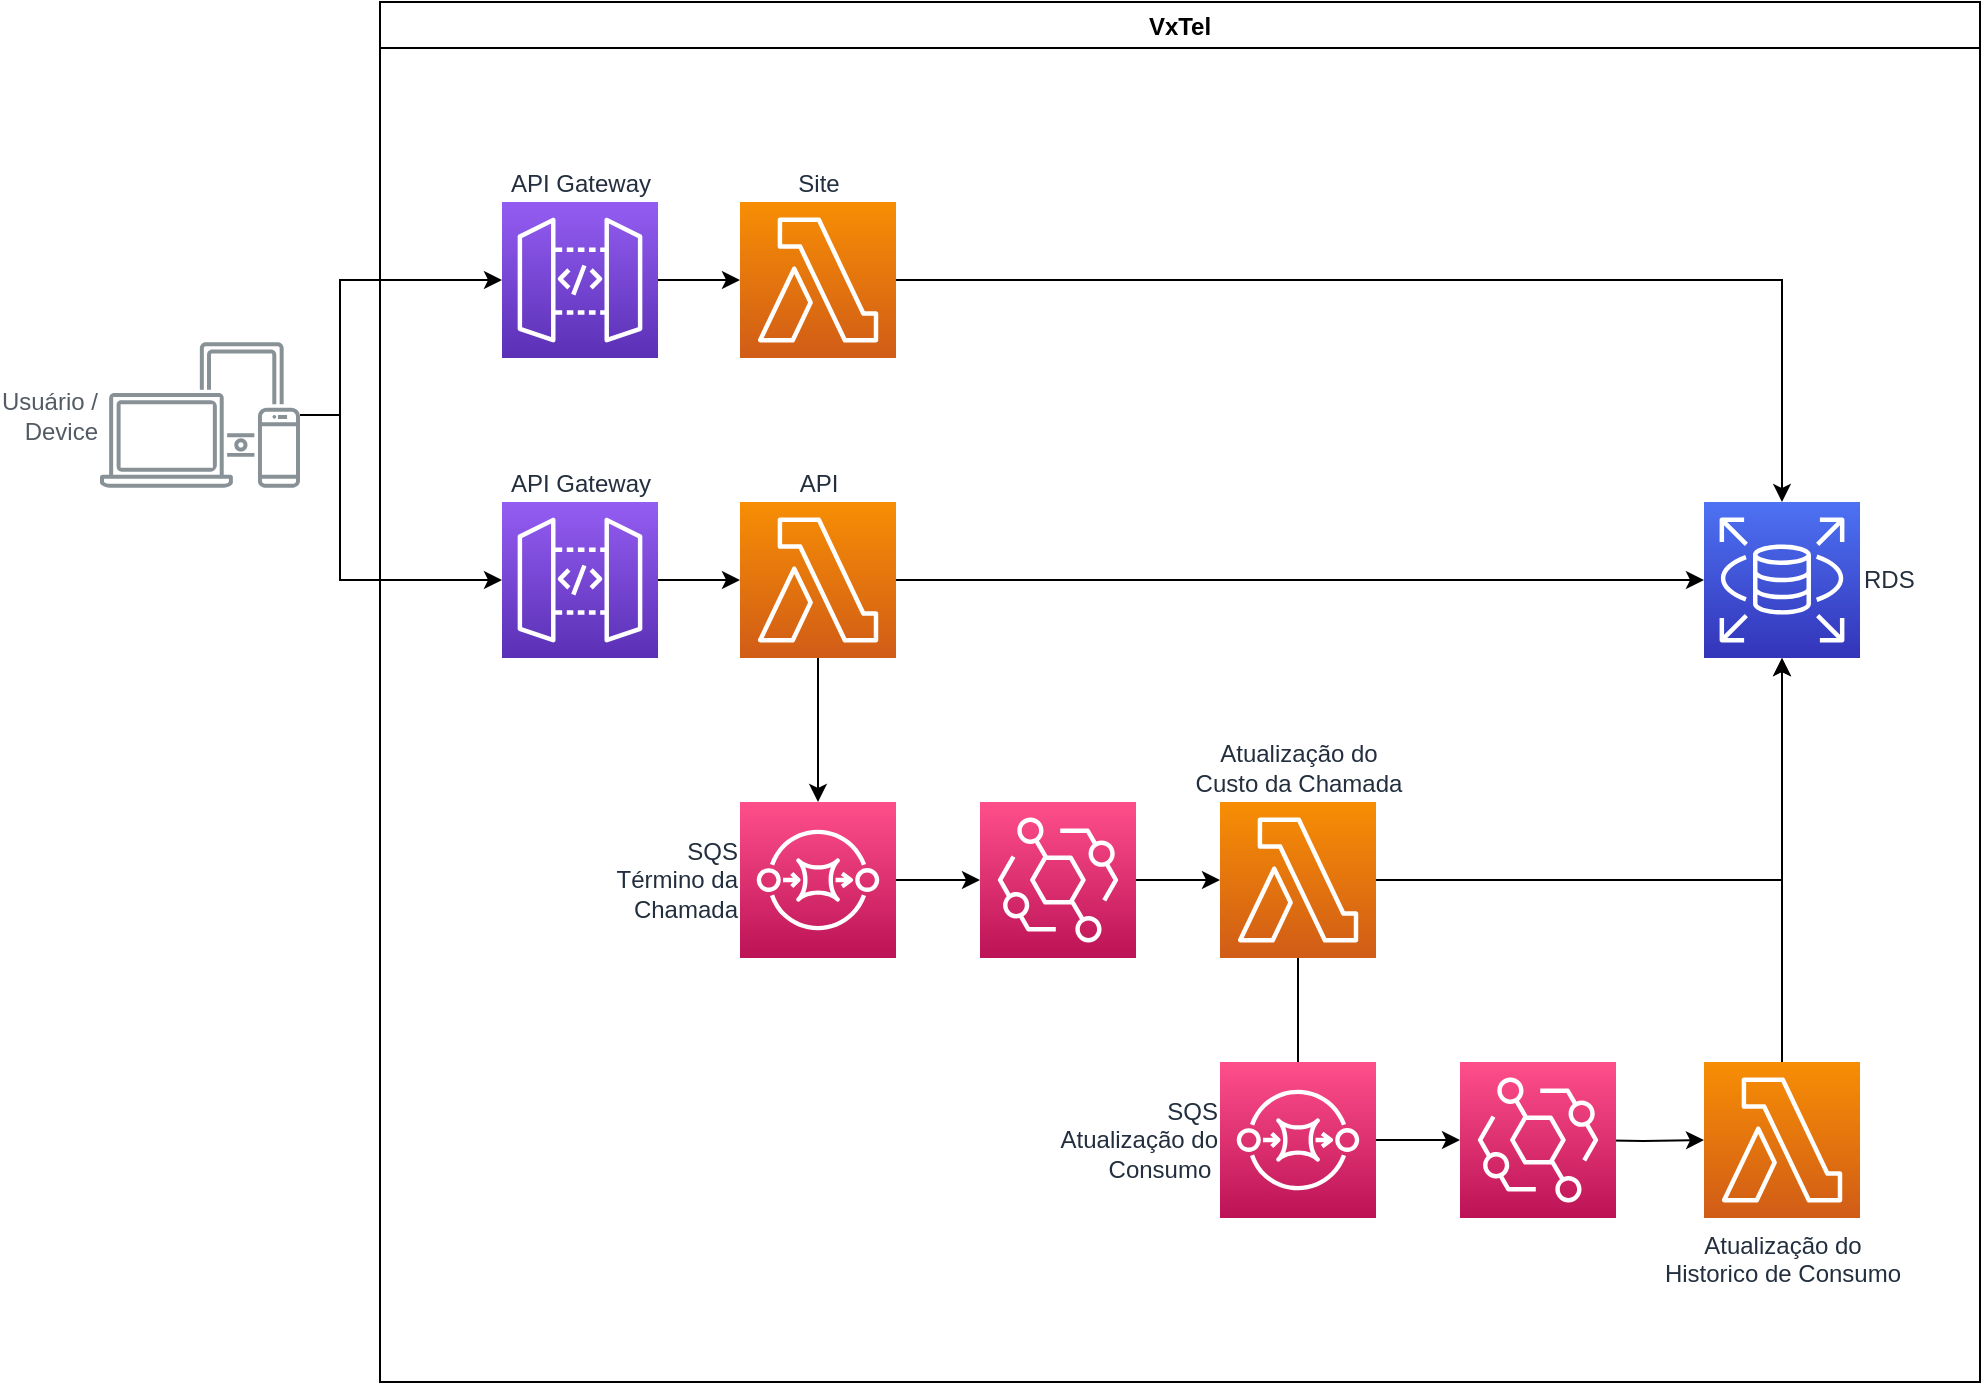 <mxfile version="19.0.3" type="device"><diagram id="Ht1M8jgEwFfnCIfOTk4-" name="Page-1"><mxGraphModel dx="1421" dy="865" grid="1" gridSize="10" guides="1" tooltips="1" connect="1" arrows="1" fold="1" page="1" pageScale="1" pageWidth="1169" pageHeight="827" math="0" shadow="0"><root><mxCell id="0"/><mxCell id="1" parent="0"/><mxCell id="pFu1C4NiIMPeKxRnngNB-5" style="edgeStyle=orthogonalEdgeStyle;rounded=0;orthogonalLoop=1;jettySize=auto;html=1;entryX=0;entryY=0.5;entryDx=0;entryDy=0;entryPerimeter=0;" parent="1" source="0ta-hrHlB09KMlmIib9z-6" target="0ta-hrHlB09KMlmIib9z-5" edge="1"><mxGeometry relative="1" as="geometry"><Array as="points"><mxPoint x="180" y="236"/><mxPoint x="180" y="319"/></Array></mxGeometry></mxCell><mxCell id="pFu1C4NiIMPeKxRnngNB-6" style="edgeStyle=orthogonalEdgeStyle;rounded=0;orthogonalLoop=1;jettySize=auto;html=1;" parent="1" source="0ta-hrHlB09KMlmIib9z-6" target="pFu1C4NiIMPeKxRnngNB-1" edge="1"><mxGeometry relative="1" as="geometry"><Array as="points"><mxPoint x="180" y="236"/><mxPoint x="180" y="169"/></Array></mxGeometry></mxCell><mxCell id="0ta-hrHlB09KMlmIib9z-6" value="Usuário /&lt;br&gt;Device" style="sketch=0;outlineConnect=0;gradientColor=none;fontColor=#545B64;strokeColor=none;fillColor=#879196;dashed=0;verticalLabelPosition=middle;verticalAlign=middle;align=right;html=1;fontSize=12;fontStyle=0;aspect=fixed;shape=mxgraph.aws4.illustration_devices;pointerEvents=1;labelPosition=left;" parent="1" vertex="1"><mxGeometry x="60" y="200" width="100" height="73" as="geometry"/></mxCell><mxCell id="0ta-hrHlB09KMlmIib9z-8" value="VxTel" style="swimlane;" parent="1" vertex="1"><mxGeometry x="200" y="30" width="800" height="690" as="geometry"><mxRectangle x="270" y="20" width="60" height="23" as="alternateBounds"/></mxGeometry></mxCell><mxCell id="0ta-hrHlB09KMlmIib9z-17" style="edgeStyle=orthogonalEdgeStyle;rounded=0;orthogonalLoop=1;jettySize=auto;html=1;entryX=0.5;entryY=0;entryDx=0;entryDy=0;entryPerimeter=0;" parent="0ta-hrHlB09KMlmIib9z-8" source="0ta-hrHlB09KMlmIib9z-1" target="0ta-hrHlB09KMlmIib9z-10" edge="1"><mxGeometry relative="1" as="geometry"/></mxCell><mxCell id="0ta-hrHlB09KMlmIib9z-23" style="edgeStyle=orthogonalEdgeStyle;rounded=0;orthogonalLoop=1;jettySize=auto;html=1;entryX=0;entryY=0.5;entryDx=0;entryDy=0;entryPerimeter=0;" parent="0ta-hrHlB09KMlmIib9z-8" source="0ta-hrHlB09KMlmIib9z-1" target="0ta-hrHlB09KMlmIib9z-3" edge="1"><mxGeometry relative="1" as="geometry"/></mxCell><mxCell id="0ta-hrHlB09KMlmIib9z-1" value="API" style="sketch=0;points=[[0,0,0],[0.25,0,0],[0.5,0,0],[0.75,0,0],[1,0,0],[0,1,0],[0.25,1,0],[0.5,1,0],[0.75,1,0],[1,1,0],[0,0.25,0],[0,0.5,0],[0,0.75,0],[1,0.25,0],[1,0.5,0],[1,0.75,0]];outlineConnect=0;fontColor=#232F3E;gradientColor=#F78E04;gradientDirection=north;fillColor=#D05C17;strokeColor=#ffffff;dashed=0;verticalLabelPosition=top;verticalAlign=bottom;align=center;html=1;fontSize=12;fontStyle=0;aspect=fixed;shape=mxgraph.aws4.resourceIcon;resIcon=mxgraph.aws4.lambda;labelPosition=center;" parent="0ta-hrHlB09KMlmIib9z-8" vertex="1"><mxGeometry x="180" y="250" width="78" height="78" as="geometry"/></mxCell><mxCell id="0ta-hrHlB09KMlmIib9z-3" value="RDS" style="sketch=0;points=[[0,0,0],[0.25,0,0],[0.5,0,0],[0.75,0,0],[1,0,0],[0,1,0],[0.25,1,0],[0.5,1,0],[0.75,1,0],[1,1,0],[0,0.25,0],[0,0.5,0],[0,0.75,0],[1,0.25,0],[1,0.5,0],[1,0.75,0]];outlineConnect=0;fontColor=#232F3E;gradientColor=#4D72F3;gradientDirection=north;fillColor=#3334B9;strokeColor=#ffffff;dashed=0;verticalLabelPosition=middle;verticalAlign=middle;align=left;html=1;fontSize=12;fontStyle=0;aspect=fixed;shape=mxgraph.aws4.resourceIcon;resIcon=mxgraph.aws4.rds;labelPosition=right;" parent="0ta-hrHlB09KMlmIib9z-8" vertex="1"><mxGeometry x="662" y="250" width="78" height="78" as="geometry"/></mxCell><mxCell id="0ta-hrHlB09KMlmIib9z-22" style="edgeStyle=orthogonalEdgeStyle;rounded=0;orthogonalLoop=1;jettySize=auto;html=1;entryX=0;entryY=0.5;entryDx=0;entryDy=0;entryPerimeter=0;" parent="0ta-hrHlB09KMlmIib9z-8" source="0ta-hrHlB09KMlmIib9z-5" target="0ta-hrHlB09KMlmIib9z-1" edge="1"><mxGeometry relative="1" as="geometry"/></mxCell><mxCell id="0ta-hrHlB09KMlmIib9z-5" value="API Gateway" style="sketch=0;points=[[0,0,0],[0.25,0,0],[0.5,0,0],[0.75,0,0],[1,0,0],[0,1,0],[0.25,1,0],[0.5,1,0],[0.75,1,0],[1,1,0],[0,0.25,0],[0,0.5,0],[0,0.75,0],[1,0.25,0],[1,0.5,0],[1,0.75,0]];outlineConnect=0;fontColor=#232F3E;gradientColor=#945DF2;gradientDirection=north;fillColor=#5A30B5;strokeColor=#ffffff;dashed=0;verticalLabelPosition=top;verticalAlign=bottom;align=center;html=1;fontSize=12;fontStyle=0;aspect=fixed;shape=mxgraph.aws4.resourceIcon;resIcon=mxgraph.aws4.api_gateway;labelPosition=center;" parent="0ta-hrHlB09KMlmIib9z-8" vertex="1"><mxGeometry x="61" y="250" width="78" height="78" as="geometry"/></mxCell><mxCell id="0ta-hrHlB09KMlmIib9z-15" style="edgeStyle=orthogonalEdgeStyle;rounded=0;orthogonalLoop=1;jettySize=auto;html=1;" parent="0ta-hrHlB09KMlmIib9z-8" source="0ta-hrHlB09KMlmIib9z-9" target="0ta-hrHlB09KMlmIib9z-3" edge="1"><mxGeometry relative="1" as="geometry"/></mxCell><mxCell id="0ta-hrHlB09KMlmIib9z-9" value="Atualização do &lt;br&gt;Custo da Chamada" style="sketch=0;points=[[0,0,0],[0.25,0,0],[0.5,0,0],[0.75,0,0],[1,0,0],[0,1,0],[0.25,1,0],[0.5,1,0],[0.75,1,0],[1,1,0],[0,0.25,0],[0,0.5,0],[0,0.75,0],[1,0.25,0],[1,0.5,0],[1,0.75,0]];outlineConnect=0;fontColor=#232F3E;gradientColor=#F78E04;gradientDirection=north;fillColor=#D05C17;strokeColor=#ffffff;dashed=0;verticalLabelPosition=top;verticalAlign=bottom;align=center;html=1;fontSize=12;fontStyle=0;aspect=fixed;shape=mxgraph.aws4.resourceIcon;resIcon=mxgraph.aws4.lambda;labelPosition=center;" parent="0ta-hrHlB09KMlmIib9z-8" vertex="1"><mxGeometry x="420" y="400" width="78" height="78" as="geometry"/></mxCell><mxCell id="0ta-hrHlB09KMlmIib9z-18" style="edgeStyle=orthogonalEdgeStyle;rounded=0;orthogonalLoop=1;jettySize=auto;html=1;entryX=0;entryY=0.5;entryDx=0;entryDy=0;entryPerimeter=0;" parent="0ta-hrHlB09KMlmIib9z-8" source="0ta-hrHlB09KMlmIib9z-10" target="0ta-hrHlB09KMlmIib9z-12" edge="1"><mxGeometry relative="1" as="geometry"/></mxCell><mxCell id="0ta-hrHlB09KMlmIib9z-19" style="edgeStyle=orthogonalEdgeStyle;rounded=0;orthogonalLoop=1;jettySize=auto;html=1;entryX=0;entryY=0.5;entryDx=0;entryDy=0;entryPerimeter=0;exitX=1;exitY=0.5;exitDx=0;exitDy=0;exitPerimeter=0;startArrow=none;" parent="0ta-hrHlB09KMlmIib9z-8" source="0ta-hrHlB09KMlmIib9z-27" target="0ta-hrHlB09KMlmIib9z-14" edge="1"><mxGeometry relative="1" as="geometry"/></mxCell><mxCell id="0ta-hrHlB09KMlmIib9z-10" value="SQS &lt;br&gt;Término da &lt;br&gt;Chamada" style="sketch=0;points=[[0,0,0],[0.25,0,0],[0.5,0,0],[0.75,0,0],[1,0,0],[0,1,0],[0.25,1,0],[0.5,1,0],[0.75,1,0],[1,1,0],[0,0.25,0],[0,0.5,0],[0,0.75,0],[1,0.25,0],[1,0.5,0],[1,0.75,0]];outlineConnect=0;fontColor=#232F3E;gradientColor=#FF4F8B;gradientDirection=north;fillColor=#BC1356;strokeColor=#ffffff;dashed=0;verticalLabelPosition=middle;verticalAlign=middle;align=right;html=1;fontSize=12;fontStyle=0;aspect=fixed;shape=mxgraph.aws4.resourceIcon;resIcon=mxgraph.aws4.sqs;labelPosition=left;" parent="0ta-hrHlB09KMlmIib9z-8" vertex="1"><mxGeometry x="180" y="400" width="78" height="78" as="geometry"/></mxCell><mxCell id="0ta-hrHlB09KMlmIib9z-20" style="edgeStyle=orthogonalEdgeStyle;rounded=0;orthogonalLoop=1;jettySize=auto;html=1;entryX=0;entryY=0.5;entryDx=0;entryDy=0;entryPerimeter=0;" parent="0ta-hrHlB09KMlmIib9z-8" source="0ta-hrHlB09KMlmIib9z-12" target="0ta-hrHlB09KMlmIib9z-9" edge="1"><mxGeometry relative="1" as="geometry"/></mxCell><mxCell id="0ta-hrHlB09KMlmIib9z-12" value="" style="sketch=0;points=[[0,0,0],[0.25,0,0],[0.5,0,0],[0.75,0,0],[1,0,0],[0,1,0],[0.25,1,0],[0.5,1,0],[0.75,1,0],[1,1,0],[0,0.25,0],[0,0.5,0],[0,0.75,0],[1,0.25,0],[1,0.5,0],[1,0.75,0]];outlineConnect=0;fontColor=#232F3E;gradientColor=#FF4F8B;gradientDirection=north;fillColor=#BC1356;strokeColor=#ffffff;dashed=0;verticalLabelPosition=bottom;verticalAlign=top;align=center;html=1;fontSize=12;fontStyle=0;aspect=fixed;shape=mxgraph.aws4.resourceIcon;resIcon=mxgraph.aws4.eventbridge;" parent="0ta-hrHlB09KMlmIib9z-8" vertex="1"><mxGeometry x="300" y="400" width="78" height="78" as="geometry"/></mxCell><mxCell id="0ta-hrHlB09KMlmIib9z-13" value="Atualização do &lt;br&gt;Historico de Consumo" style="sketch=0;points=[[0,0,0],[0.25,0,0],[0.5,0,0],[0.75,0,0],[1,0,0],[0,1,0],[0.25,1,0],[0.5,1,0],[0.75,1,0],[1,1,0],[0,0.25,0],[0,0.5,0],[0,0.75,0],[1,0.25,0],[1,0.5,0],[1,0.75,0]];outlineConnect=0;fontColor=#232F3E;gradientColor=#F78E04;gradientDirection=north;fillColor=#D05C17;strokeColor=#ffffff;dashed=0;verticalLabelPosition=bottom;verticalAlign=top;align=center;html=1;fontSize=12;fontStyle=0;aspect=fixed;shape=mxgraph.aws4.resourceIcon;resIcon=mxgraph.aws4.lambda;" parent="0ta-hrHlB09KMlmIib9z-8" vertex="1"><mxGeometry x="662" y="530" width="78" height="78" as="geometry"/></mxCell><mxCell id="0ta-hrHlB09KMlmIib9z-21" style="edgeStyle=orthogonalEdgeStyle;rounded=0;orthogonalLoop=1;jettySize=auto;html=1;entryX=0;entryY=0.5;entryDx=0;entryDy=0;entryPerimeter=0;" parent="0ta-hrHlB09KMlmIib9z-8" target="0ta-hrHlB09KMlmIib9z-13" edge="1"><mxGeometry relative="1" as="geometry"><mxPoint x="600" y="569" as="sourcePoint"/></mxGeometry></mxCell><mxCell id="0ta-hrHlB09KMlmIib9z-14" value="" style="sketch=0;points=[[0,0,0],[0.25,0,0],[0.5,0,0],[0.75,0,0],[1,0,0],[0,1,0],[0.25,1,0],[0.5,1,0],[0.75,1,0],[1,1,0],[0,0.25,0],[0,0.5,0],[0,0.75,0],[1,0.25,0],[1,0.5,0],[1,0.75,0]];outlineConnect=0;fontColor=#232F3E;gradientColor=#FF4F8B;gradientDirection=north;fillColor=#BC1356;strokeColor=#ffffff;dashed=0;verticalLabelPosition=bottom;verticalAlign=top;align=center;html=1;fontSize=12;fontStyle=0;aspect=fixed;shape=mxgraph.aws4.resourceIcon;resIcon=mxgraph.aws4.eventbridge;" parent="0ta-hrHlB09KMlmIib9z-8" vertex="1"><mxGeometry x="540" y="530" width="78" height="78" as="geometry"/></mxCell><mxCell id="0ta-hrHlB09KMlmIib9z-16" style="edgeStyle=orthogonalEdgeStyle;rounded=0;orthogonalLoop=1;jettySize=auto;html=1;" parent="0ta-hrHlB09KMlmIib9z-8" source="0ta-hrHlB09KMlmIib9z-13" target="0ta-hrHlB09KMlmIib9z-3" edge="1"><mxGeometry relative="1" as="geometry"><mxPoint x="512" y="330" as="targetPoint"/></mxGeometry></mxCell><mxCell id="0ta-hrHlB09KMlmIib9z-27" value="SQS &lt;br&gt;Atualização do &lt;br&gt;Consumo&amp;nbsp;" style="sketch=0;points=[[0,0,0],[0.25,0,0],[0.5,0,0],[0.75,0,0],[1,0,0],[0,1,0],[0.25,1,0],[0.5,1,0],[0.75,1,0],[1,1,0],[0,0.25,0],[0,0.5,0],[0,0.75,0],[1,0.25,0],[1,0.5,0],[1,0.75,0]];outlineConnect=0;fontColor=#232F3E;gradientColor=#FF4F8B;gradientDirection=north;fillColor=#BC1356;strokeColor=#ffffff;dashed=0;verticalLabelPosition=middle;verticalAlign=middle;align=right;html=1;fontSize=12;fontStyle=0;aspect=fixed;shape=mxgraph.aws4.resourceIcon;resIcon=mxgraph.aws4.sqs;labelPosition=left;" parent="0ta-hrHlB09KMlmIib9z-8" vertex="1"><mxGeometry x="420" y="530" width="78" height="78" as="geometry"/></mxCell><mxCell id="0ta-hrHlB09KMlmIib9z-28" value="" style="edgeStyle=orthogonalEdgeStyle;rounded=0;orthogonalLoop=1;jettySize=auto;html=1;entryX=0.5;entryY=0;entryDx=0;entryDy=0;entryPerimeter=0;exitX=0.5;exitY=1;exitDx=0;exitDy=0;exitPerimeter=0;endArrow=none;" parent="0ta-hrHlB09KMlmIib9z-8" source="0ta-hrHlB09KMlmIib9z-9" target="0ta-hrHlB09KMlmIib9z-27" edge="1"><mxGeometry relative="1" as="geometry"><mxPoint x="309" y="488" as="sourcePoint"/><mxPoint x="740" y="579" as="targetPoint"/></mxGeometry></mxCell><mxCell id="pFu1C4NiIMPeKxRnngNB-4" style="edgeStyle=orthogonalEdgeStyle;rounded=0;orthogonalLoop=1;jettySize=auto;html=1;entryX=0;entryY=0.5;entryDx=0;entryDy=0;entryPerimeter=0;" parent="0ta-hrHlB09KMlmIib9z-8" source="pFu1C4NiIMPeKxRnngNB-1" target="pFu1C4NiIMPeKxRnngNB-2" edge="1"><mxGeometry relative="1" as="geometry"/></mxCell><mxCell id="pFu1C4NiIMPeKxRnngNB-1" value="API Gateway" style="sketch=0;points=[[0,0,0],[0.25,0,0],[0.5,0,0],[0.75,0,0],[1,0,0],[0,1,0],[0.25,1,0],[0.5,1,0],[0.75,1,0],[1,1,0],[0,0.25,0],[0,0.5,0],[0,0.75,0],[1,0.25,0],[1,0.5,0],[1,0.75,0]];outlineConnect=0;fontColor=#232F3E;gradientColor=#945DF2;gradientDirection=north;fillColor=#5A30B5;strokeColor=#ffffff;dashed=0;verticalLabelPosition=top;verticalAlign=bottom;align=center;html=1;fontSize=12;fontStyle=0;aspect=fixed;shape=mxgraph.aws4.resourceIcon;resIcon=mxgraph.aws4.api_gateway;labelPosition=center;" parent="0ta-hrHlB09KMlmIib9z-8" vertex="1"><mxGeometry x="61" y="100" width="78" height="78" as="geometry"/></mxCell><mxCell id="pFu1C4NiIMPeKxRnngNB-3" style="edgeStyle=orthogonalEdgeStyle;rounded=0;orthogonalLoop=1;jettySize=auto;html=1;entryX=0.5;entryY=0;entryDx=0;entryDy=0;entryPerimeter=0;" parent="0ta-hrHlB09KMlmIib9z-8" source="pFu1C4NiIMPeKxRnngNB-2" target="0ta-hrHlB09KMlmIib9z-3" edge="1"><mxGeometry relative="1" as="geometry"/></mxCell><mxCell id="pFu1C4NiIMPeKxRnngNB-2" value="Site" style="sketch=0;points=[[0,0,0],[0.25,0,0],[0.5,0,0],[0.75,0,0],[1,0,0],[0,1,0],[0.25,1,0],[0.5,1,0],[0.75,1,0],[1,1,0],[0,0.25,0],[0,0.5,0],[0,0.75,0],[1,0.25,0],[1,0.5,0],[1,0.75,0]];outlineConnect=0;fontColor=#232F3E;gradientColor=#F78E04;gradientDirection=north;fillColor=#D05C17;strokeColor=#ffffff;dashed=0;verticalLabelPosition=top;verticalAlign=bottom;align=center;html=1;fontSize=12;fontStyle=0;aspect=fixed;shape=mxgraph.aws4.resourceIcon;resIcon=mxgraph.aws4.lambda;labelPosition=center;" parent="0ta-hrHlB09KMlmIib9z-8" vertex="1"><mxGeometry x="180" y="100" width="78" height="78" as="geometry"/></mxCell></root></mxGraphModel></diagram></mxfile>